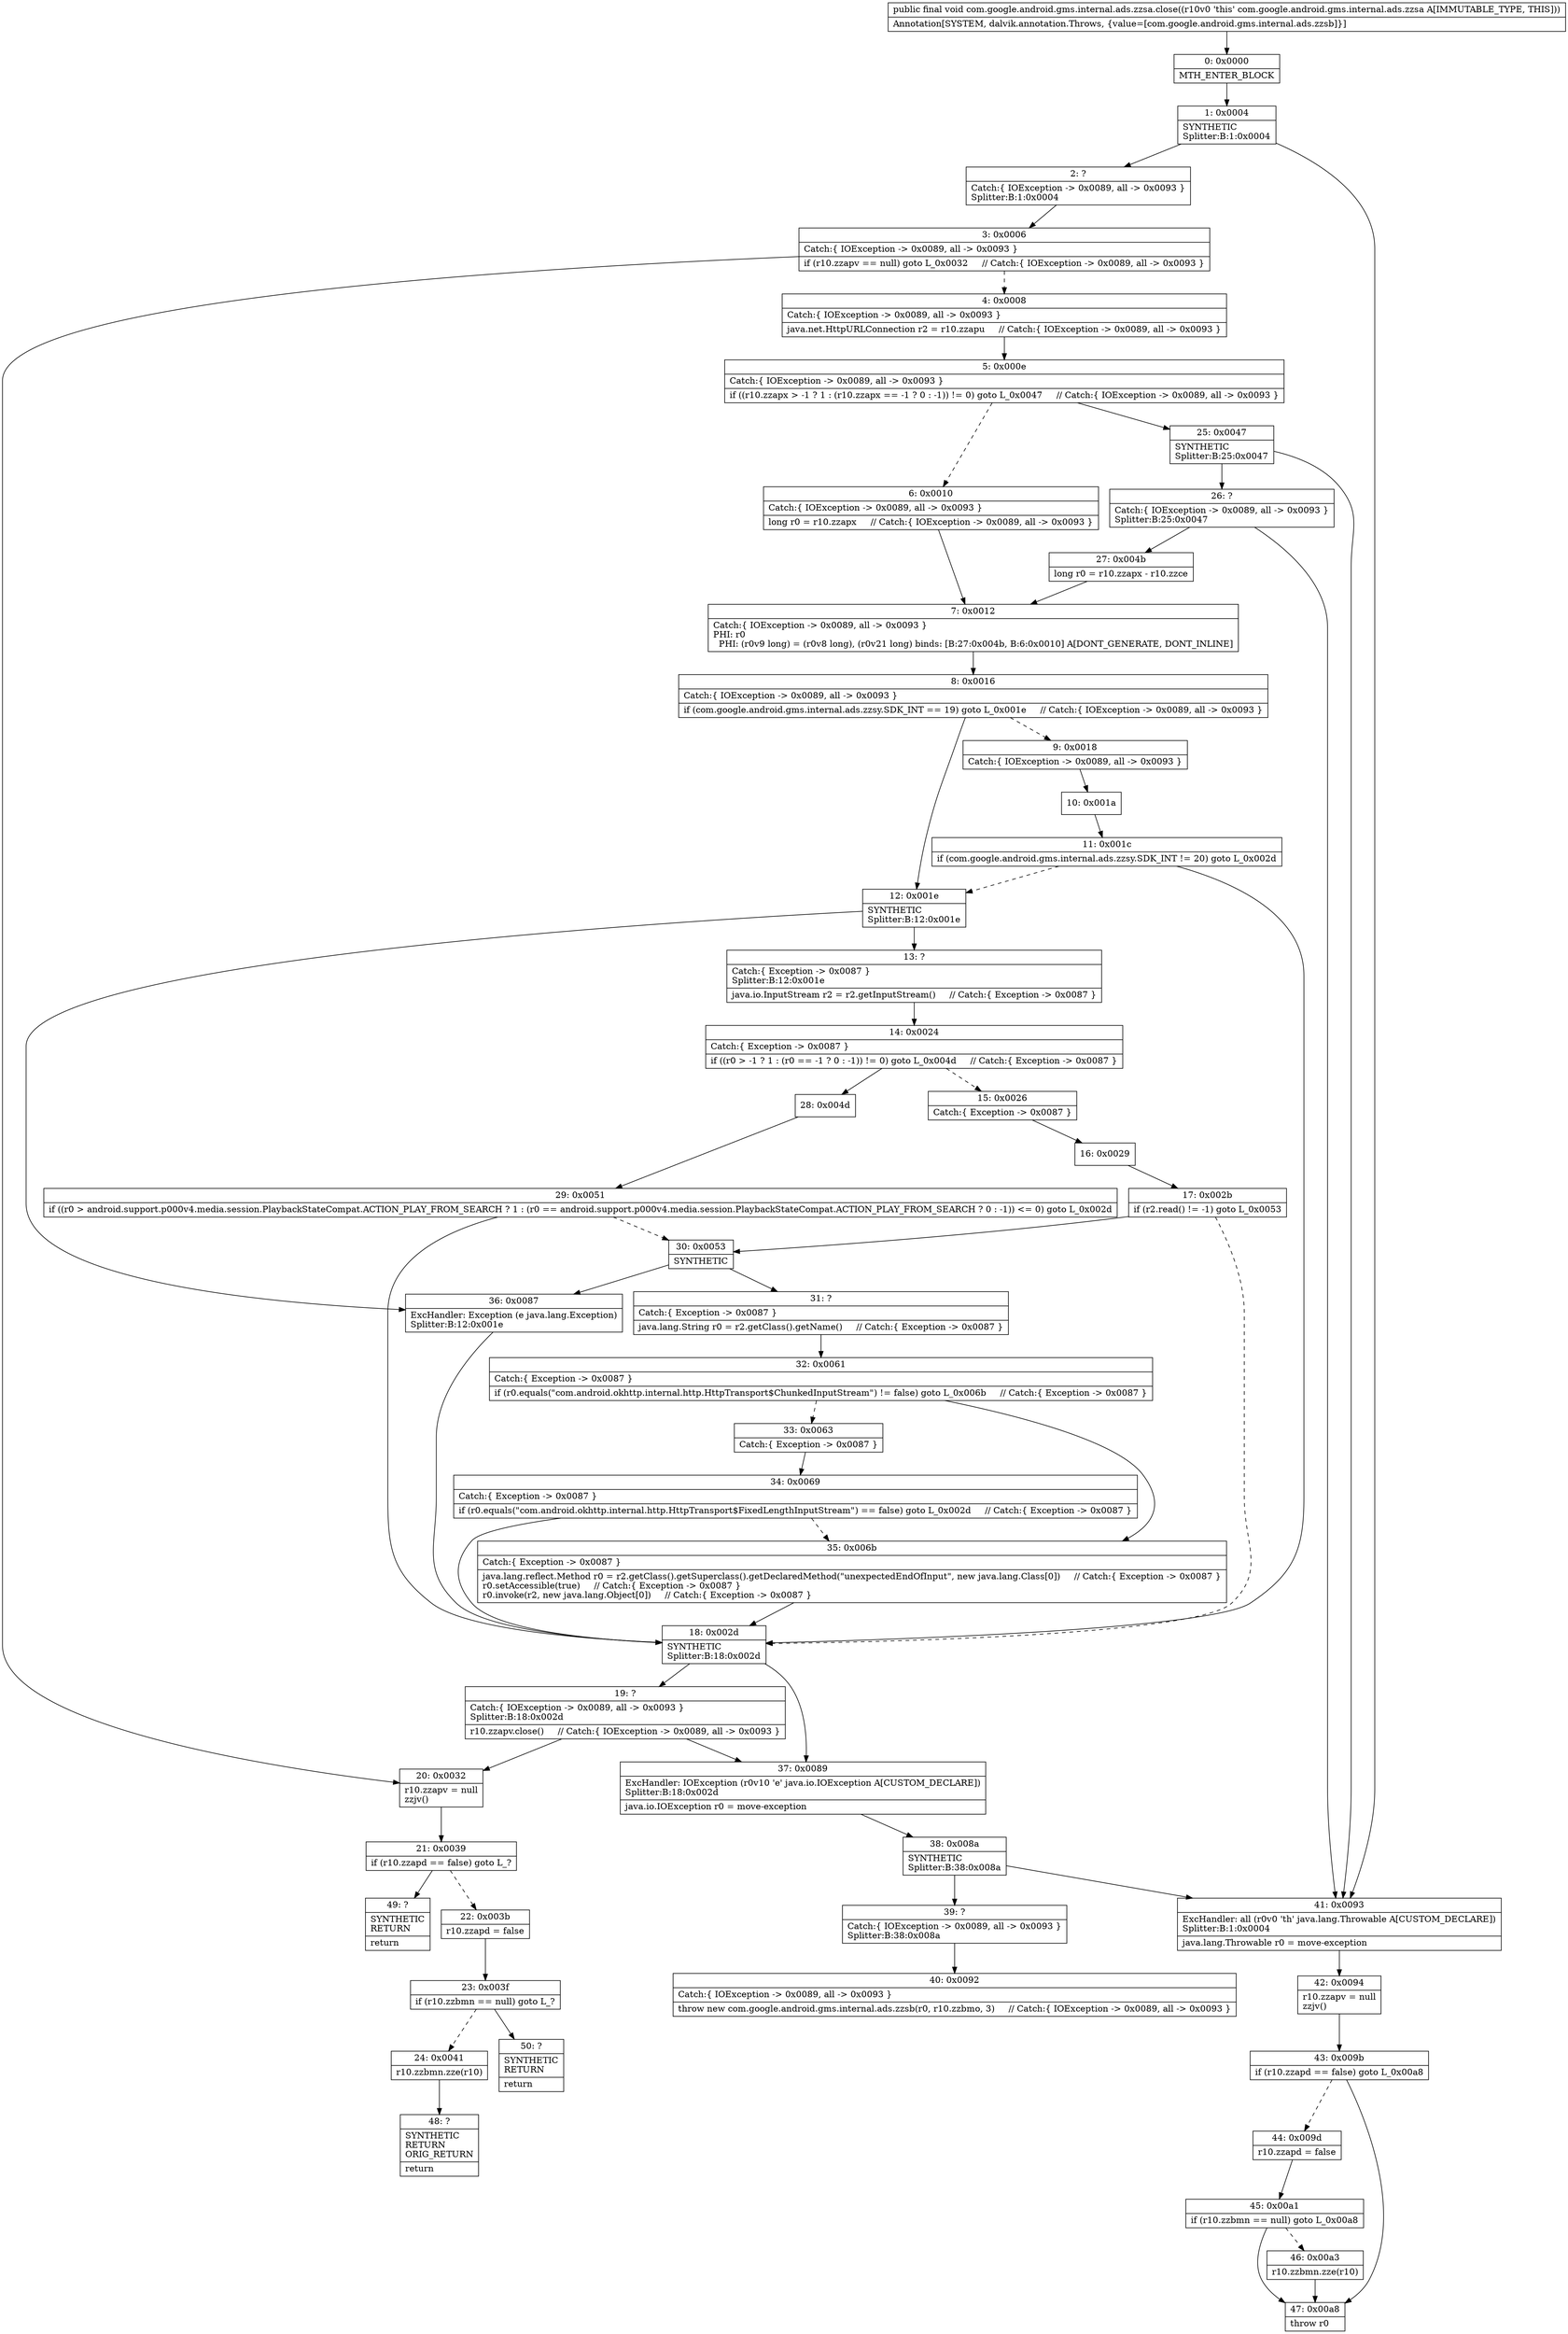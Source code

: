 digraph "CFG forcom.google.android.gms.internal.ads.zzsa.close()V" {
Node_0 [shape=record,label="{0\:\ 0x0000|MTH_ENTER_BLOCK\l}"];
Node_1 [shape=record,label="{1\:\ 0x0004|SYNTHETIC\lSplitter:B:1:0x0004\l}"];
Node_2 [shape=record,label="{2\:\ ?|Catch:\{ IOException \-\> 0x0089, all \-\> 0x0093 \}\lSplitter:B:1:0x0004\l}"];
Node_3 [shape=record,label="{3\:\ 0x0006|Catch:\{ IOException \-\> 0x0089, all \-\> 0x0093 \}\l|if (r10.zzapv == null) goto L_0x0032     \/\/ Catch:\{ IOException \-\> 0x0089, all \-\> 0x0093 \}\l}"];
Node_4 [shape=record,label="{4\:\ 0x0008|Catch:\{ IOException \-\> 0x0089, all \-\> 0x0093 \}\l|java.net.HttpURLConnection r2 = r10.zzapu     \/\/ Catch:\{ IOException \-\> 0x0089, all \-\> 0x0093 \}\l}"];
Node_5 [shape=record,label="{5\:\ 0x000e|Catch:\{ IOException \-\> 0x0089, all \-\> 0x0093 \}\l|if ((r10.zzapx \> \-1 ? 1 : (r10.zzapx == \-1 ? 0 : \-1)) != 0) goto L_0x0047     \/\/ Catch:\{ IOException \-\> 0x0089, all \-\> 0x0093 \}\l}"];
Node_6 [shape=record,label="{6\:\ 0x0010|Catch:\{ IOException \-\> 0x0089, all \-\> 0x0093 \}\l|long r0 = r10.zzapx     \/\/ Catch:\{ IOException \-\> 0x0089, all \-\> 0x0093 \}\l}"];
Node_7 [shape=record,label="{7\:\ 0x0012|Catch:\{ IOException \-\> 0x0089, all \-\> 0x0093 \}\lPHI: r0 \l  PHI: (r0v9 long) = (r0v8 long), (r0v21 long) binds: [B:27:0x004b, B:6:0x0010] A[DONT_GENERATE, DONT_INLINE]\l}"];
Node_8 [shape=record,label="{8\:\ 0x0016|Catch:\{ IOException \-\> 0x0089, all \-\> 0x0093 \}\l|if (com.google.android.gms.internal.ads.zzsy.SDK_INT == 19) goto L_0x001e     \/\/ Catch:\{ IOException \-\> 0x0089, all \-\> 0x0093 \}\l}"];
Node_9 [shape=record,label="{9\:\ 0x0018|Catch:\{ IOException \-\> 0x0089, all \-\> 0x0093 \}\l}"];
Node_10 [shape=record,label="{10\:\ 0x001a}"];
Node_11 [shape=record,label="{11\:\ 0x001c|if (com.google.android.gms.internal.ads.zzsy.SDK_INT != 20) goto L_0x002d\l}"];
Node_12 [shape=record,label="{12\:\ 0x001e|SYNTHETIC\lSplitter:B:12:0x001e\l}"];
Node_13 [shape=record,label="{13\:\ ?|Catch:\{ Exception \-\> 0x0087 \}\lSplitter:B:12:0x001e\l|java.io.InputStream r2 = r2.getInputStream()     \/\/ Catch:\{ Exception \-\> 0x0087 \}\l}"];
Node_14 [shape=record,label="{14\:\ 0x0024|Catch:\{ Exception \-\> 0x0087 \}\l|if ((r0 \> \-1 ? 1 : (r0 == \-1 ? 0 : \-1)) != 0) goto L_0x004d     \/\/ Catch:\{ Exception \-\> 0x0087 \}\l}"];
Node_15 [shape=record,label="{15\:\ 0x0026|Catch:\{ Exception \-\> 0x0087 \}\l}"];
Node_16 [shape=record,label="{16\:\ 0x0029}"];
Node_17 [shape=record,label="{17\:\ 0x002b|if (r2.read() != \-1) goto L_0x0053\l}"];
Node_18 [shape=record,label="{18\:\ 0x002d|SYNTHETIC\lSplitter:B:18:0x002d\l}"];
Node_19 [shape=record,label="{19\:\ ?|Catch:\{ IOException \-\> 0x0089, all \-\> 0x0093 \}\lSplitter:B:18:0x002d\l|r10.zzapv.close()     \/\/ Catch:\{ IOException \-\> 0x0089, all \-\> 0x0093 \}\l}"];
Node_20 [shape=record,label="{20\:\ 0x0032|r10.zzapv = null\lzzjv()\l}"];
Node_21 [shape=record,label="{21\:\ 0x0039|if (r10.zzapd == false) goto L_?\l}"];
Node_22 [shape=record,label="{22\:\ 0x003b|r10.zzapd = false\l}"];
Node_23 [shape=record,label="{23\:\ 0x003f|if (r10.zzbmn == null) goto L_?\l}"];
Node_24 [shape=record,label="{24\:\ 0x0041|r10.zzbmn.zze(r10)\l}"];
Node_25 [shape=record,label="{25\:\ 0x0047|SYNTHETIC\lSplitter:B:25:0x0047\l}"];
Node_26 [shape=record,label="{26\:\ ?|Catch:\{ IOException \-\> 0x0089, all \-\> 0x0093 \}\lSplitter:B:25:0x0047\l}"];
Node_27 [shape=record,label="{27\:\ 0x004b|long r0 = r10.zzapx \- r10.zzce\l}"];
Node_28 [shape=record,label="{28\:\ 0x004d}"];
Node_29 [shape=record,label="{29\:\ 0x0051|if ((r0 \> android.support.p000v4.media.session.PlaybackStateCompat.ACTION_PLAY_FROM_SEARCH ? 1 : (r0 == android.support.p000v4.media.session.PlaybackStateCompat.ACTION_PLAY_FROM_SEARCH ? 0 : \-1)) \<= 0) goto L_0x002d\l}"];
Node_30 [shape=record,label="{30\:\ 0x0053|SYNTHETIC\l}"];
Node_31 [shape=record,label="{31\:\ ?|Catch:\{ Exception \-\> 0x0087 \}\l|java.lang.String r0 = r2.getClass().getName()     \/\/ Catch:\{ Exception \-\> 0x0087 \}\l}"];
Node_32 [shape=record,label="{32\:\ 0x0061|Catch:\{ Exception \-\> 0x0087 \}\l|if (r0.equals(\"com.android.okhttp.internal.http.HttpTransport$ChunkedInputStream\") != false) goto L_0x006b     \/\/ Catch:\{ Exception \-\> 0x0087 \}\l}"];
Node_33 [shape=record,label="{33\:\ 0x0063|Catch:\{ Exception \-\> 0x0087 \}\l}"];
Node_34 [shape=record,label="{34\:\ 0x0069|Catch:\{ Exception \-\> 0x0087 \}\l|if (r0.equals(\"com.android.okhttp.internal.http.HttpTransport$FixedLengthInputStream\") == false) goto L_0x002d     \/\/ Catch:\{ Exception \-\> 0x0087 \}\l}"];
Node_35 [shape=record,label="{35\:\ 0x006b|Catch:\{ Exception \-\> 0x0087 \}\l|java.lang.reflect.Method r0 = r2.getClass().getSuperclass().getDeclaredMethod(\"unexpectedEndOfInput\", new java.lang.Class[0])     \/\/ Catch:\{ Exception \-\> 0x0087 \}\lr0.setAccessible(true)     \/\/ Catch:\{ Exception \-\> 0x0087 \}\lr0.invoke(r2, new java.lang.Object[0])     \/\/ Catch:\{ Exception \-\> 0x0087 \}\l}"];
Node_36 [shape=record,label="{36\:\ 0x0087|ExcHandler: Exception (e java.lang.Exception)\lSplitter:B:12:0x001e\l}"];
Node_37 [shape=record,label="{37\:\ 0x0089|ExcHandler: IOException (r0v10 'e' java.io.IOException A[CUSTOM_DECLARE])\lSplitter:B:18:0x002d\l|java.io.IOException r0 = move\-exception\l}"];
Node_38 [shape=record,label="{38\:\ 0x008a|SYNTHETIC\lSplitter:B:38:0x008a\l}"];
Node_39 [shape=record,label="{39\:\ ?|Catch:\{ IOException \-\> 0x0089, all \-\> 0x0093 \}\lSplitter:B:38:0x008a\l}"];
Node_40 [shape=record,label="{40\:\ 0x0092|Catch:\{ IOException \-\> 0x0089, all \-\> 0x0093 \}\l|throw new com.google.android.gms.internal.ads.zzsb(r0, r10.zzbmo, 3)     \/\/ Catch:\{ IOException \-\> 0x0089, all \-\> 0x0093 \}\l}"];
Node_41 [shape=record,label="{41\:\ 0x0093|ExcHandler: all (r0v0 'th' java.lang.Throwable A[CUSTOM_DECLARE])\lSplitter:B:1:0x0004\l|java.lang.Throwable r0 = move\-exception\l}"];
Node_42 [shape=record,label="{42\:\ 0x0094|r10.zzapv = null\lzzjv()\l}"];
Node_43 [shape=record,label="{43\:\ 0x009b|if (r10.zzapd == false) goto L_0x00a8\l}"];
Node_44 [shape=record,label="{44\:\ 0x009d|r10.zzapd = false\l}"];
Node_45 [shape=record,label="{45\:\ 0x00a1|if (r10.zzbmn == null) goto L_0x00a8\l}"];
Node_46 [shape=record,label="{46\:\ 0x00a3|r10.zzbmn.zze(r10)\l}"];
Node_47 [shape=record,label="{47\:\ 0x00a8|throw r0\l}"];
Node_48 [shape=record,label="{48\:\ ?|SYNTHETIC\lRETURN\lORIG_RETURN\l|return\l}"];
Node_49 [shape=record,label="{49\:\ ?|SYNTHETIC\lRETURN\l|return\l}"];
Node_50 [shape=record,label="{50\:\ ?|SYNTHETIC\lRETURN\l|return\l}"];
MethodNode[shape=record,label="{public final void com.google.android.gms.internal.ads.zzsa.close((r10v0 'this' com.google.android.gms.internal.ads.zzsa A[IMMUTABLE_TYPE, THIS]))  | Annotation[SYSTEM, dalvik.annotation.Throws, \{value=[com.google.android.gms.internal.ads.zzsb]\}]\l}"];
MethodNode -> Node_0;
Node_0 -> Node_1;
Node_1 -> Node_2;
Node_1 -> Node_41;
Node_2 -> Node_3;
Node_3 -> Node_4[style=dashed];
Node_3 -> Node_20;
Node_4 -> Node_5;
Node_5 -> Node_6[style=dashed];
Node_5 -> Node_25;
Node_6 -> Node_7;
Node_7 -> Node_8;
Node_8 -> Node_9[style=dashed];
Node_8 -> Node_12;
Node_9 -> Node_10;
Node_10 -> Node_11;
Node_11 -> Node_12[style=dashed];
Node_11 -> Node_18;
Node_12 -> Node_13;
Node_12 -> Node_36;
Node_13 -> Node_14;
Node_14 -> Node_15[style=dashed];
Node_14 -> Node_28;
Node_15 -> Node_16;
Node_16 -> Node_17;
Node_17 -> Node_18[style=dashed];
Node_17 -> Node_30;
Node_18 -> Node_19;
Node_18 -> Node_37;
Node_19 -> Node_20;
Node_19 -> Node_37;
Node_20 -> Node_21;
Node_21 -> Node_22[style=dashed];
Node_21 -> Node_49;
Node_22 -> Node_23;
Node_23 -> Node_24[style=dashed];
Node_23 -> Node_50;
Node_24 -> Node_48;
Node_25 -> Node_26;
Node_25 -> Node_41;
Node_26 -> Node_27;
Node_26 -> Node_41;
Node_27 -> Node_7;
Node_28 -> Node_29;
Node_29 -> Node_18;
Node_29 -> Node_30[style=dashed];
Node_30 -> Node_31;
Node_30 -> Node_36;
Node_31 -> Node_32;
Node_32 -> Node_33[style=dashed];
Node_32 -> Node_35;
Node_33 -> Node_34;
Node_34 -> Node_18;
Node_34 -> Node_35[style=dashed];
Node_35 -> Node_18;
Node_36 -> Node_18;
Node_37 -> Node_38;
Node_38 -> Node_39;
Node_38 -> Node_41;
Node_39 -> Node_40;
Node_41 -> Node_42;
Node_42 -> Node_43;
Node_43 -> Node_44[style=dashed];
Node_43 -> Node_47;
Node_44 -> Node_45;
Node_45 -> Node_46[style=dashed];
Node_45 -> Node_47;
Node_46 -> Node_47;
}

